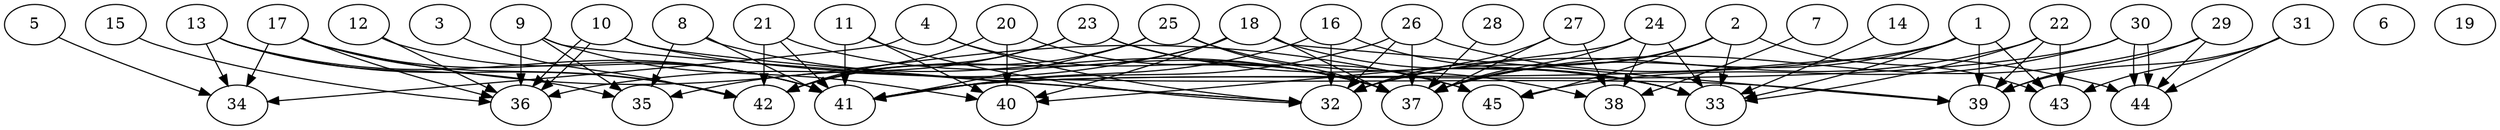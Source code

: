 // DAG automatically generated by daggen at Thu Oct  3 14:07:24 2019
// ./daggen --dot -n 45 --ccr 0.3 --fat 0.9 --regular 0.9 --density 0.5 --mindata 5242880 --maxdata 52428800 
digraph G {
  1 [size="122931200", alpha="0.04", expect_size="36879360"] 
  1 -> 33 [size ="36879360"]
  1 -> 37 [size ="36879360"]
  1 -> 39 [size ="36879360"]
  1 -> 41 [size ="36879360"]
  1 -> 43 [size ="36879360"]
  2 [size="78185813", alpha="0.16", expect_size="23455744"] 
  2 -> 32 [size ="23455744"]
  2 -> 33 [size ="23455744"]
  2 -> 37 [size ="23455744"]
  2 -> 43 [size ="23455744"]
  2 -> 45 [size ="23455744"]
  3 [size="138045440", alpha="0.06", expect_size="41413632"] 
  3 -> 42 [size ="41413632"]
  4 [size="167734613", alpha="0.14", expect_size="50320384"] 
  4 -> 32 [size ="50320384"]
  4 -> 34 [size ="50320384"]
  4 -> 37 [size ="50320384"]
  5 [size="29549227", alpha="0.19", expect_size="8864768"] 
  5 -> 34 [size ="8864768"]
  6 [size="90866347", alpha="0.18", expect_size="27259904"] 
  7 [size="72564053", alpha="0.15", expect_size="21769216"] 
  7 -> 38 [size ="21769216"]
  8 [size="100901547", alpha="0.17", expect_size="30270464"] 
  8 -> 35 [size ="30270464"]
  8 -> 37 [size ="30270464"]
  8 -> 41 [size ="30270464"]
  9 [size="23483733", alpha="0.05", expect_size="7045120"] 
  9 -> 32 [size ="7045120"]
  9 -> 35 [size ="7045120"]
  9 -> 36 [size ="7045120"]
  9 -> 40 [size ="7045120"]
  10 [size="59634347", alpha="0.01", expect_size="17890304"] 
  10 -> 32 [size ="17890304"]
  10 -> 36 [size ="17890304"]
  10 -> 36 [size ="17890304"]
  10 -> 39 [size ="17890304"]
  11 [size="138465280", alpha="0.01", expect_size="41539584"] 
  11 -> 32 [size ="41539584"]
  11 -> 40 [size ="41539584"]
  11 -> 41 [size ="41539584"]
  12 [size="170349227", alpha="0.04", expect_size="51104768"] 
  12 -> 36 [size ="51104768"]
  12 -> 41 [size ="51104768"]
  13 [size="136690347", alpha="0.02", expect_size="41007104"] 
  13 -> 34 [size ="41007104"]
  13 -> 35 [size ="41007104"]
  13 -> 41 [size ="41007104"]
  13 -> 42 [size ="41007104"]
  14 [size="27450027", alpha="0.15", expect_size="8235008"] 
  14 -> 33 [size ="8235008"]
  15 [size="140373333", alpha="0.19", expect_size="42112000"] 
  15 -> 36 [size ="42112000"]
  16 [size="129256107", alpha="0.20", expect_size="38776832"] 
  16 -> 32 [size ="38776832"]
  16 -> 33 [size ="38776832"]
  16 -> 41 [size ="38776832"]
  17 [size="116838400", alpha="0.16", expect_size="35051520"] 
  17 -> 34 [size ="35051520"]
  17 -> 36 [size ="35051520"]
  17 -> 41 [size ="35051520"]
  17 -> 42 [size ="35051520"]
  17 -> 45 [size ="35051520"]
  18 [size="76895573", alpha="0.05", expect_size="23068672"] 
  18 -> 33 [size ="23068672"]
  18 -> 36 [size ="23068672"]
  18 -> 37 [size ="23068672"]
  18 -> 39 [size ="23068672"]
  18 -> 40 [size ="23068672"]
  18 -> 42 [size ="23068672"]
  19 [size="56357547", alpha="0.06", expect_size="16907264"] 
  20 [size="93211307", alpha="0.02", expect_size="27963392"] 
  20 -> 37 [size ="27963392"]
  20 -> 40 [size ="27963392"]
  20 -> 42 [size ="27963392"]
  21 [size="101072213", alpha="0.12", expect_size="30321664"] 
  21 -> 37 [size ="30321664"]
  21 -> 41 [size ="30321664"]
  21 -> 42 [size ="30321664"]
  22 [size="105693867", alpha="0.09", expect_size="31708160"] 
  22 -> 32 [size ="31708160"]
  22 -> 33 [size ="31708160"]
  22 -> 39 [size ="31708160"]
  22 -> 43 [size ="31708160"]
  23 [size="134024533", alpha="0.01", expect_size="40207360"] 
  23 -> 33 [size ="40207360"]
  23 -> 35 [size ="40207360"]
  23 -> 42 [size ="40207360"]
  23 -> 45 [size ="40207360"]
  24 [size="151654400", alpha="0.13", expect_size="45496320"] 
  24 -> 33 [size ="45496320"]
  24 -> 37 [size ="45496320"]
  24 -> 38 [size ="45496320"]
  24 -> 40 [size ="45496320"]
  25 [size="110028800", alpha="0.07", expect_size="33008640"] 
  25 -> 37 [size ="33008640"]
  25 -> 38 [size ="33008640"]
  25 -> 41 [size ="33008640"]
  25 -> 42 [size ="33008640"]
  26 [size="104546987", alpha="0.09", expect_size="31364096"] 
  26 -> 32 [size ="31364096"]
  26 -> 37 [size ="31364096"]
  26 -> 41 [size ="31364096"]
  26 -> 44 [size ="31364096"]
  27 [size="100932267", alpha="0.19", expect_size="30279680"] 
  27 -> 32 [size ="30279680"]
  27 -> 37 [size ="30279680"]
  27 -> 38 [size ="30279680"]
  28 [size="66106027", alpha="0.19", expect_size="19831808"] 
  28 -> 37 [size ="19831808"]
  29 [size="109158400", alpha="0.20", expect_size="32747520"] 
  29 -> 37 [size ="32747520"]
  29 -> 39 [size ="32747520"]
  29 -> 44 [size ="32747520"]
  30 [size="154422613", alpha="0.06", expect_size="46326784"] 
  30 -> 41 [size ="46326784"]
  30 -> 44 [size ="46326784"]
  30 -> 44 [size ="46326784"]
  30 -> 45 [size ="46326784"]
  31 [size="169669973", alpha="0.08", expect_size="50900992"] 
  31 -> 39 [size ="50900992"]
  31 -> 43 [size ="50900992"]
  31 -> 44 [size ="50900992"]
  32 [size="103069013", alpha="0.09", expect_size="30920704"] 
  33 [size="172615680", alpha="0.06", expect_size="51784704"] 
  34 [size="27026773", alpha="0.03", expect_size="8108032"] 
  35 [size="131130027", alpha="0.16", expect_size="39339008"] 
  36 [size="25142613", alpha="0.04", expect_size="7542784"] 
  37 [size="97034240", alpha="0.04", expect_size="29110272"] 
  38 [size="87313067", alpha="0.12", expect_size="26193920"] 
  39 [size="79411200", alpha="0.04", expect_size="23823360"] 
  40 [size="79336107", alpha="0.06", expect_size="23800832"] 
  41 [size="129242453", alpha="0.19", expect_size="38772736"] 
  42 [size="35556693", alpha="0.03", expect_size="10667008"] 
  43 [size="108438187", alpha="0.02", expect_size="32531456"] 
  44 [size="152524800", alpha="0.18", expect_size="45757440"] 
  45 [size="20510720", alpha="0.06", expect_size="6153216"] 
}
